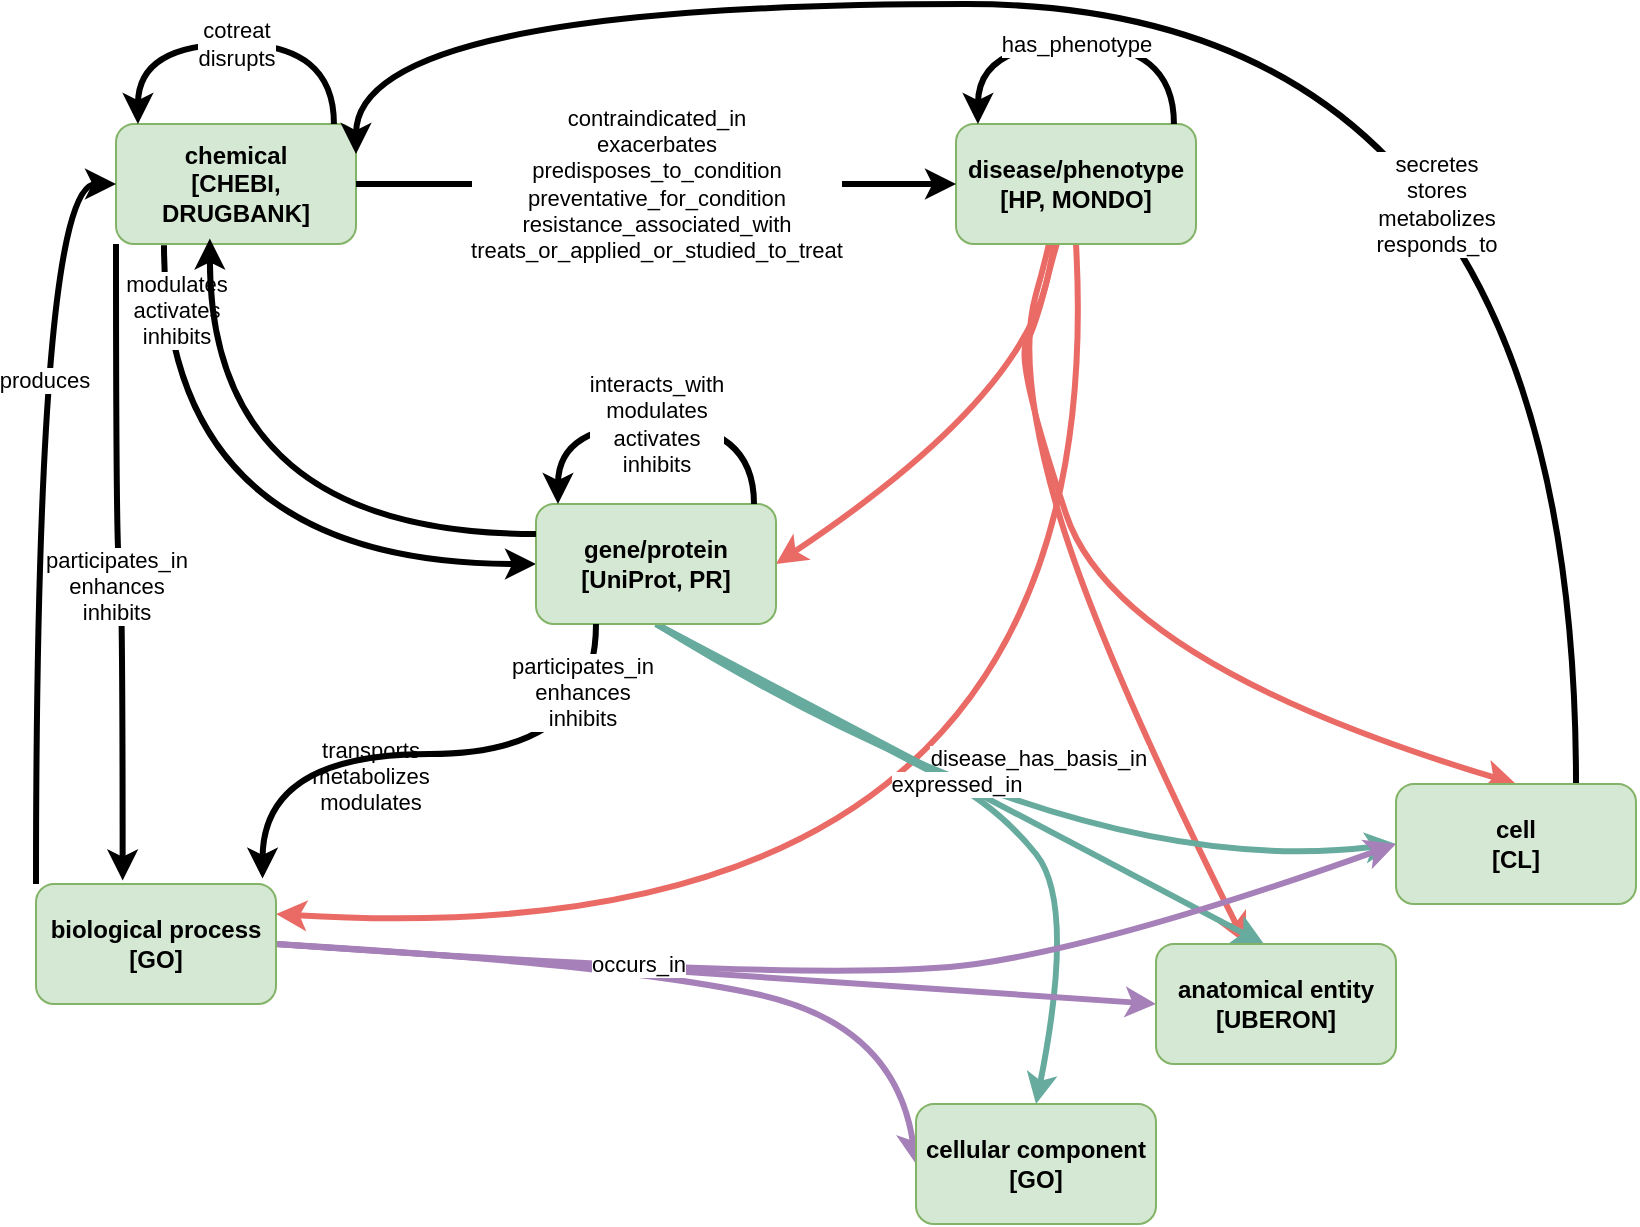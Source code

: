 <mxfile version="24.7.10">
  <diagram name="Page-1" id="LkxXupysr21N3MxYcen2">
    <mxGraphModel dx="1526" dy="978" grid="1" gridSize="10" guides="1" tooltips="1" connect="1" arrows="1" fold="1" page="1" pageScale="1" pageWidth="850" pageHeight="1100" math="0" shadow="0">
      <root>
        <mxCell id="0" />
        <mxCell id="1" parent="0" />
        <mxCell id="spfW1VIJ5o4r3bgIPGs1-16" style="edgeStyle=orthogonalEdgeStyle;rounded=0;orthogonalLoop=1;jettySize=auto;html=1;exitX=0.2;exitY=1.011;exitDx=0;exitDy=0;entryX=0;entryY=0.5;entryDx=0;entryDy=0;curved=1;strokeWidth=3;exitPerimeter=0;" edge="1" parent="1" source="ZjCM9oIh9QFQOClQckcP-2" target="ZjCM9oIh9QFQOClQckcP-4">
          <mxGeometry relative="1" as="geometry" />
        </mxCell>
        <mxCell id="spfW1VIJ5o4r3bgIPGs1-17" value="modulates&lt;div&gt;activates&lt;/div&gt;&lt;div&gt;inhibits&lt;/div&gt;" style="edgeLabel;html=1;align=center;verticalAlign=middle;resizable=0;points=[];" vertex="1" connectable="0" parent="spfW1VIJ5o4r3bgIPGs1-16">
          <mxGeometry x="-0.68" y="-1" relative="1" as="geometry">
            <mxPoint x="7" y="-23" as="offset" />
          </mxGeometry>
        </mxCell>
        <mxCell id="ZjCM9oIh9QFQOClQckcP-2" value="&lt;b&gt;chemical&lt;/b&gt;&lt;div&gt;&lt;b&gt;[CHEBI, DRUGBANK]&lt;/b&gt;&lt;/div&gt;" style="rounded=1;whiteSpace=wrap;html=1;fillColor=#d5e8d4;strokeColor=#82b366;" parent="1" vertex="1">
          <mxGeometry x="140" y="560" width="120" height="60" as="geometry" />
        </mxCell>
        <mxCell id="ZjCM9oIh9QFQOClQckcP-69" style="rounded=0;orthogonalLoop=1;jettySize=auto;html=1;exitX=0.5;exitY=1;exitDx=0;exitDy=0;curved=1;strokeWidth=3;strokeColor=#EA6B66;" parent="1" source="ZjCM9oIh9QFQOClQckcP-3" target="ZjCM9oIh9QFQOClQckcP-8" edge="1">
          <mxGeometry relative="1" as="geometry">
            <Array as="points">
              <mxPoint x="620" y="540" />
              <mxPoint x="610" y="610" />
              <mxPoint x="590" y="680" />
              <mxPoint x="630" y="820" />
            </Array>
          </mxGeometry>
        </mxCell>
        <mxCell id="ZjCM9oIh9QFQOClQckcP-71" style="rounded=0;orthogonalLoop=1;jettySize=auto;html=1;exitX=0.5;exitY=1;exitDx=0;exitDy=0;entryX=0.5;entryY=0;entryDx=0;entryDy=0;curved=1;strokeWidth=3;strokeColor=#EA6B66;" parent="1" source="ZjCM9oIh9QFQOClQckcP-3" target="ZjCM9oIh9QFQOClQckcP-5" edge="1">
          <mxGeometry relative="1" as="geometry">
            <Array as="points">
              <mxPoint x="620" y="540" />
              <mxPoint x="610" y="620" />
              <mxPoint x="600" y="660" />
              <mxPoint x="590" y="680" />
              <mxPoint x="640" y="830" />
            </Array>
          </mxGeometry>
        </mxCell>
        <mxCell id="ZjCM9oIh9QFQOClQckcP-73" style="rounded=0;orthogonalLoop=1;jettySize=auto;html=1;exitX=0.5;exitY=1;exitDx=0;exitDy=0;entryX=1;entryY=0.5;entryDx=0;entryDy=0;curved=1;strokeWidth=3;strokeColor=#EA6B66;" parent="1" source="ZjCM9oIh9QFQOClQckcP-3" target="ZjCM9oIh9QFQOClQckcP-4" edge="1">
          <mxGeometry relative="1" as="geometry">
            <Array as="points">
              <mxPoint x="620" y="580" />
              <mxPoint x="590" y="700" />
            </Array>
          </mxGeometry>
        </mxCell>
        <mxCell id="ZjCM9oIh9QFQOClQckcP-75" style="rounded=0;orthogonalLoop=1;jettySize=auto;html=1;exitX=0.5;exitY=1;exitDx=0;exitDy=0;entryX=1;entryY=0.25;entryDx=0;entryDy=0;curved=1;strokeWidth=3;strokeColor=#EA6B66;" parent="1" source="ZjCM9oIh9QFQOClQckcP-3" target="ZjCM9oIh9QFQOClQckcP-6" edge="1">
          <mxGeometry relative="1" as="geometry">
            <Array as="points">
              <mxPoint x="640" y="980" />
            </Array>
          </mxGeometry>
        </mxCell>
        <mxCell id="spfW1VIJ5o4r3bgIPGs1-30" value="disease_has_basis_in" style="edgeLabel;html=1;align=center;verticalAlign=middle;resizable=0;points=[];" vertex="1" connectable="0" parent="ZjCM9oIh9QFQOClQckcP-75">
          <mxGeometry x="-0.885" y="-1" relative="1" as="geometry">
            <mxPoint x="-21" y="212" as="offset" />
          </mxGeometry>
        </mxCell>
        <mxCell id="ZjCM9oIh9QFQOClQckcP-3" value="&lt;b&gt;disease/phenotype&lt;/b&gt;&lt;div&gt;&lt;b&gt;[HP, MONDO]&lt;/b&gt;&lt;/div&gt;" style="rounded=1;whiteSpace=wrap;html=1;fillColor=#d5e8d4;strokeColor=#82b366;" parent="1" vertex="1">
          <mxGeometry x="560" y="560" width="120" height="60" as="geometry" />
        </mxCell>
        <mxCell id="ZjCM9oIh9QFQOClQckcP-61" style="rounded=0;orthogonalLoop=1;jettySize=auto;html=1;exitX=0.5;exitY=1;exitDx=0;exitDy=0;entryX=0.5;entryY=0;entryDx=0;entryDy=0;curved=1;strokeWidth=3;strokeColor=#67AB9F;" parent="1" source="ZjCM9oIh9QFQOClQckcP-4" target="ZjCM9oIh9QFQOClQckcP-7" edge="1">
          <mxGeometry relative="1" as="geometry">
            <Array as="points">
              <mxPoint x="520" y="870" />
              <mxPoint x="580" y="900" />
              <mxPoint x="620" y="950" />
            </Array>
          </mxGeometry>
        </mxCell>
        <mxCell id="ZjCM9oIh9QFQOClQckcP-63" style="rounded=0;orthogonalLoop=1;jettySize=auto;html=1;exitX=0.5;exitY=1;exitDx=0;exitDy=0;entryX=0.45;entryY=0;entryDx=0;entryDy=0;entryPerimeter=0;strokeWidth=3;strokeColor=#67AB9F;" parent="1" source="ZjCM9oIh9QFQOClQckcP-4" target="ZjCM9oIh9QFQOClQckcP-8" edge="1">
          <mxGeometry relative="1" as="geometry" />
        </mxCell>
        <mxCell id="ZjCM9oIh9QFQOClQckcP-65" style="rounded=0;orthogonalLoop=1;jettySize=auto;html=1;exitX=0.5;exitY=1;exitDx=0;exitDy=0;entryX=0;entryY=0.5;entryDx=0;entryDy=0;curved=1;strokeWidth=3;strokeColor=#67AB9F;" parent="1" source="ZjCM9oIh9QFQOClQckcP-4" target="ZjCM9oIh9QFQOClQckcP-5" edge="1">
          <mxGeometry relative="1" as="geometry">
            <Array as="points">
              <mxPoint x="620" y="940" />
            </Array>
          </mxGeometry>
        </mxCell>
        <mxCell id="spfW1VIJ5o4r3bgIPGs1-32" value="expressed_in" style="edgeLabel;html=1;align=center;verticalAlign=middle;resizable=0;points=[];" vertex="1" connectable="0" parent="ZjCM9oIh9QFQOClQckcP-65">
          <mxGeometry x="-0.711" y="-2" relative="1" as="geometry">
            <mxPoint x="101" y="47" as="offset" />
          </mxGeometry>
        </mxCell>
        <mxCell id="ZjCM9oIh9QFQOClQckcP-4" value="&lt;b&gt;gene/protein&lt;/b&gt;&lt;div&gt;&lt;b&gt;[UniProt, PR&lt;/b&gt;&lt;b style=&quot;background-color: initial;&quot;&gt;]&lt;/b&gt;&lt;/div&gt;" style="rounded=1;whiteSpace=wrap;html=1;fillColor=#d5e8d4;strokeColor=#82b366;" parent="1" vertex="1">
          <mxGeometry x="350" y="750" width="120" height="60" as="geometry" />
        </mxCell>
        <mxCell id="spfW1VIJ5o4r3bgIPGs1-45" style="edgeStyle=orthogonalEdgeStyle;rounded=0;orthogonalLoop=1;jettySize=auto;html=1;exitX=0.75;exitY=0;exitDx=0;exitDy=0;entryX=1;entryY=0.25;entryDx=0;entryDy=0;curved=1;strokeWidth=3;" edge="1" parent="1" source="ZjCM9oIh9QFQOClQckcP-5" target="ZjCM9oIh9QFQOClQckcP-2">
          <mxGeometry relative="1" as="geometry">
            <Array as="points">
              <mxPoint x="870" y="500" />
              <mxPoint x="260" y="500" />
            </Array>
          </mxGeometry>
        </mxCell>
        <mxCell id="spfW1VIJ5o4r3bgIPGs1-48" value="secretes&lt;div&gt;stores&lt;/div&gt;&lt;div&gt;metabolizes&lt;/div&gt;&lt;div&gt;responds_to&lt;/div&gt;" style="edgeLabel;html=1;align=center;verticalAlign=middle;resizable=0;points=[];" vertex="1" connectable="0" parent="spfW1VIJ5o4r3bgIPGs1-45">
          <mxGeometry x="0.213" y="-11" relative="1" as="geometry">
            <mxPoint x="192" y="111" as="offset" />
          </mxGeometry>
        </mxCell>
        <mxCell id="ZjCM9oIh9QFQOClQckcP-5" value="&lt;div&gt;&lt;b&gt;cell&lt;/b&gt;&lt;/div&gt;&lt;div&gt;&lt;b&gt;[CL]&lt;/b&gt;&lt;/div&gt;" style="rounded=1;whiteSpace=wrap;html=1;fillColor=#d5e8d4;strokeColor=#82b366;" parent="1" vertex="1">
          <mxGeometry x="780" y="890" width="120" height="60" as="geometry" />
        </mxCell>
        <mxCell id="ZjCM9oIh9QFQOClQckcP-54" style="rounded=0;orthogonalLoop=1;jettySize=auto;html=1;exitX=1;exitY=0.5;exitDx=0;exitDy=0;entryX=0;entryY=0.5;entryDx=0;entryDy=0;curved=1;strokeColor=#A680B8;strokeWidth=3;" parent="1" source="ZjCM9oIh9QFQOClQckcP-6" target="ZjCM9oIh9QFQOClQckcP-7" edge="1">
          <mxGeometry relative="1" as="geometry">
            <Array as="points">
              <mxPoint x="390" y="980" />
              <mxPoint x="530" y="1010" />
            </Array>
          </mxGeometry>
        </mxCell>
        <mxCell id="ZjCM9oIh9QFQOClQckcP-56" style="rounded=0;orthogonalLoop=1;jettySize=auto;html=1;exitX=1;exitY=0.5;exitDx=0;exitDy=0;entryX=0;entryY=0.5;entryDx=0;entryDy=0;strokeColor=#A680B8;strokeWidth=3;" parent="1" source="ZjCM9oIh9QFQOClQckcP-6" target="ZjCM9oIh9QFQOClQckcP-8" edge="1">
          <mxGeometry relative="1" as="geometry" />
        </mxCell>
        <mxCell id="ZjCM9oIh9QFQOClQckcP-58" style="rounded=0;orthogonalLoop=1;jettySize=auto;html=1;entryX=0;entryY=0.5;entryDx=0;entryDy=0;exitX=1;exitY=0.5;exitDx=0;exitDy=0;curved=1;strokeColor=#A680B8;strokeWidth=3;" parent="1" source="ZjCM9oIh9QFQOClQckcP-6" target="ZjCM9oIh9QFQOClQckcP-5" edge="1">
          <mxGeometry relative="1" as="geometry">
            <mxPoint x="210" y="970" as="sourcePoint" />
            <Array as="points">
              <mxPoint x="500" y="990" />
              <mxPoint x="640" y="970" />
            </Array>
          </mxGeometry>
        </mxCell>
        <mxCell id="spfW1VIJ5o4r3bgIPGs1-31" value="occurs_in" style="edgeLabel;html=1;align=center;verticalAlign=middle;resizable=0;points=[];" vertex="1" connectable="0" parent="ZjCM9oIh9QFQOClQckcP-58">
          <mxGeometry x="-0.805" relative="1" as="geometry">
            <mxPoint x="125" y="6" as="offset" />
          </mxGeometry>
        </mxCell>
        <mxCell id="spfW1VIJ5o4r3bgIPGs1-41" style="edgeStyle=orthogonalEdgeStyle;rounded=0;orthogonalLoop=1;jettySize=auto;html=1;exitX=0;exitY=0;exitDx=0;exitDy=0;entryX=0;entryY=0.5;entryDx=0;entryDy=0;curved=1;strokeWidth=3;" edge="1" parent="1" source="ZjCM9oIh9QFQOClQckcP-6" target="ZjCM9oIh9QFQOClQckcP-2">
          <mxGeometry relative="1" as="geometry" />
        </mxCell>
        <mxCell id="spfW1VIJ5o4r3bgIPGs1-42" value="produces" style="edgeLabel;html=1;align=center;verticalAlign=middle;resizable=0;points=[];" vertex="1" connectable="0" parent="spfW1VIJ5o4r3bgIPGs1-41">
          <mxGeometry x="0.296" y="-4" relative="1" as="geometry">
            <mxPoint as="offset" />
          </mxGeometry>
        </mxCell>
        <mxCell id="ZjCM9oIh9QFQOClQckcP-6" value="&lt;div&gt;&lt;b&gt;biological process&lt;/b&gt;&lt;/div&gt;&lt;div&gt;&lt;b&gt;[GO]&lt;/b&gt;&lt;/div&gt;" style="rounded=1;whiteSpace=wrap;html=1;fillColor=#d5e8d4;strokeColor=#82b366;" parent="1" vertex="1">
          <mxGeometry x="100" y="940" width="120" height="60" as="geometry" />
        </mxCell>
        <mxCell id="ZjCM9oIh9QFQOClQckcP-7" value="&lt;div&gt;&lt;b&gt;cellular component [GO]&lt;/b&gt;&lt;/div&gt;" style="rounded=1;whiteSpace=wrap;html=1;fillColor=#d5e8d4;strokeColor=#82b366;" parent="1" vertex="1">
          <mxGeometry x="540" y="1050" width="120" height="60" as="geometry" />
        </mxCell>
        <mxCell id="ZjCM9oIh9QFQOClQckcP-8" value="&lt;b&gt;anatomical entity&lt;/b&gt;&lt;br&gt;&lt;div&gt;&lt;b&gt;[UBERON]&lt;/b&gt;&lt;/div&gt;" style="rounded=1;whiteSpace=wrap;html=1;fillColor=#d5e8d4;strokeColor=#82b366;" parent="1" vertex="1">
          <mxGeometry x="660" y="970" width="120" height="60" as="geometry" />
        </mxCell>
        <mxCell id="ZjCM9oIh9QFQOClQckcP-19" value="" style="endArrow=classic;html=1;rounded=0;exitX=1;exitY=0.5;exitDx=0;exitDy=0;entryX=0;entryY=0.5;entryDx=0;entryDy=0;curved=1;strokeWidth=3;" parent="1" source="ZjCM9oIh9QFQOClQckcP-2" target="ZjCM9oIh9QFQOClQckcP-3" edge="1">
          <mxGeometry width="50" height="50" relative="1" as="geometry">
            <mxPoint x="260" y="320" as="sourcePoint" />
            <mxPoint x="540" y="320" as="targetPoint" />
            <Array as="points" />
          </mxGeometry>
        </mxCell>
        <mxCell id="ZjCM9oIh9QFQOClQckcP-20" value="contraindicated_in&lt;div&gt;exacerbates&lt;/div&gt;&lt;div&gt;predisposes_to_condition&lt;/div&gt;&lt;div&gt;preventative_for_condition&lt;/div&gt;&lt;div&gt;resistance_associated_with&lt;/div&gt;&lt;div&gt;treats_or_applied_or_studied_to_treat&lt;/div&gt;" style="edgeLabel;html=1;align=center;verticalAlign=middle;resizable=0;points=[];" parent="ZjCM9oIh9QFQOClQckcP-19" vertex="1" connectable="0">
          <mxGeometry x="0.417" y="-32" relative="1" as="geometry">
            <mxPoint x="-63" y="-32" as="offset" />
          </mxGeometry>
        </mxCell>
        <mxCell id="spfW1VIJ5o4r3bgIPGs1-9" style="edgeStyle=orthogonalEdgeStyle;rounded=0;orthogonalLoop=1;jettySize=auto;html=1;curved=1;strokeWidth=3;" edge="1" parent="1">
          <mxGeometry relative="1" as="geometry">
            <mxPoint x="459" y="750" as="sourcePoint" />
            <mxPoint x="361" y="750" as="targetPoint" />
            <Array as="points">
              <mxPoint x="459" y="710" />
              <mxPoint x="361" y="710" />
            </Array>
          </mxGeometry>
        </mxCell>
        <mxCell id="spfW1VIJ5o4r3bgIPGs1-11" value="interacts_with&lt;div&gt;modulates&lt;/div&gt;&lt;div&gt;activates&lt;/div&gt;&lt;div&gt;inhibits&lt;/div&gt;" style="edgeLabel;html=1;align=center;verticalAlign=middle;resizable=0;points=[];" vertex="1" connectable="0" parent="spfW1VIJ5o4r3bgIPGs1-9">
          <mxGeometry x="-0.02" relative="1" as="geometry">
            <mxPoint x="-2" as="offset" />
          </mxGeometry>
        </mxCell>
        <mxCell id="spfW1VIJ5o4r3bgIPGs1-18" style="edgeStyle=orthogonalEdgeStyle;rounded=0;orthogonalLoop=1;jettySize=auto;html=1;exitX=0;exitY=0.25;exitDx=0;exitDy=0;entryX=0.391;entryY=0.955;entryDx=0;entryDy=0;curved=1;strokeWidth=3;entryPerimeter=0;" edge="1" parent="1" source="ZjCM9oIh9QFQOClQckcP-4" target="ZjCM9oIh9QFQOClQckcP-2">
          <mxGeometry relative="1" as="geometry" />
        </mxCell>
        <mxCell id="spfW1VIJ5o4r3bgIPGs1-19" value="transports&lt;div&gt;metabolizes&lt;/div&gt;&lt;div&gt;modulates&lt;/div&gt;" style="edgeLabel;html=1;align=center;verticalAlign=middle;resizable=0;points=[];" vertex="1" connectable="0" parent="spfW1VIJ5o4r3bgIPGs1-18">
          <mxGeometry x="0.429" y="-5" relative="1" as="geometry">
            <mxPoint x="75" y="180" as="offset" />
          </mxGeometry>
        </mxCell>
        <mxCell id="spfW1VIJ5o4r3bgIPGs1-24" style="edgeStyle=orthogonalEdgeStyle;rounded=0;orthogonalLoop=1;jettySize=auto;html=1;curved=1;strokeWidth=3;" edge="1" parent="1">
          <mxGeometry relative="1" as="geometry">
            <mxPoint x="248.97" y="560" as="sourcePoint" />
            <mxPoint x="150.97" y="560" as="targetPoint" />
            <Array as="points">
              <mxPoint x="248.97" y="520" />
              <mxPoint x="150.97" y="520" />
            </Array>
          </mxGeometry>
        </mxCell>
        <mxCell id="spfW1VIJ5o4r3bgIPGs1-25" value="cotreat&lt;div&gt;disrupts&lt;/div&gt;" style="edgeLabel;html=1;align=center;verticalAlign=middle;resizable=0;points=[];" vertex="1" connectable="0" parent="spfW1VIJ5o4r3bgIPGs1-24">
          <mxGeometry x="-0.02" relative="1" as="geometry">
            <mxPoint x="-2" as="offset" />
          </mxGeometry>
        </mxCell>
        <mxCell id="spfW1VIJ5o4r3bgIPGs1-28" style="edgeStyle=orthogonalEdgeStyle;rounded=0;orthogonalLoop=1;jettySize=auto;html=1;curved=1;strokeWidth=3;" edge="1" parent="1">
          <mxGeometry relative="1" as="geometry">
            <mxPoint x="668.97" y="560" as="sourcePoint" />
            <mxPoint x="570.97" y="560" as="targetPoint" />
            <Array as="points">
              <mxPoint x="668.97" y="520" />
              <mxPoint x="570.97" y="520" />
            </Array>
          </mxGeometry>
        </mxCell>
        <mxCell id="spfW1VIJ5o4r3bgIPGs1-29" value="has_phenotype" style="edgeLabel;html=1;align=center;verticalAlign=middle;resizable=0;points=[];" vertex="1" connectable="0" parent="spfW1VIJ5o4r3bgIPGs1-28">
          <mxGeometry x="-0.02" relative="1" as="geometry">
            <mxPoint x="-2" as="offset" />
          </mxGeometry>
        </mxCell>
        <mxCell id="spfW1VIJ5o4r3bgIPGs1-36" style="edgeStyle=orthogonalEdgeStyle;rounded=0;orthogonalLoop=1;jettySize=auto;html=1;exitX=0.25;exitY=1;exitDx=0;exitDy=0;entryX=0.944;entryY=-0.045;entryDx=0;entryDy=0;entryPerimeter=0;strokeWidth=3;curved=1;" edge="1" parent="1" source="ZjCM9oIh9QFQOClQckcP-4" target="ZjCM9oIh9QFQOClQckcP-6">
          <mxGeometry relative="1" as="geometry" />
        </mxCell>
        <mxCell id="spfW1VIJ5o4r3bgIPGs1-37" value="participates_in&lt;div&gt;enhances&lt;/div&gt;&lt;div&gt;inhibits&lt;/div&gt;" style="edgeLabel;html=1;align=center;verticalAlign=middle;resizable=0;points=[];" vertex="1" connectable="0" parent="spfW1VIJ5o4r3bgIPGs1-36">
          <mxGeometry x="-0.771" y="-7" relative="1" as="geometry">
            <mxPoint as="offset" />
          </mxGeometry>
        </mxCell>
        <mxCell id="spfW1VIJ5o4r3bgIPGs1-40" style="edgeStyle=orthogonalEdgeStyle;rounded=0;orthogonalLoop=1;jettySize=auto;html=1;exitX=0;exitY=1;exitDx=0;exitDy=0;entryX=0.361;entryY=-0.03;entryDx=0;entryDy=0;entryPerimeter=0;curved=1;strokeWidth=3;" edge="1" parent="1" source="ZjCM9oIh9QFQOClQckcP-2" target="ZjCM9oIh9QFQOClQckcP-6">
          <mxGeometry relative="1" as="geometry" />
        </mxCell>
        <mxCell id="spfW1VIJ5o4r3bgIPGs1-43" value="participates_in&lt;div&gt;enhances&lt;/div&gt;&lt;div&gt;inhibits&lt;/div&gt;" style="edgeLabel;html=1;align=center;verticalAlign=middle;resizable=0;points=[];" vertex="1" connectable="0" parent="spfW1VIJ5o4r3bgIPGs1-40">
          <mxGeometry x="-0.219" y="-2" relative="1" as="geometry">
            <mxPoint x="2" y="45" as="offset" />
          </mxGeometry>
        </mxCell>
      </root>
    </mxGraphModel>
  </diagram>
</mxfile>
